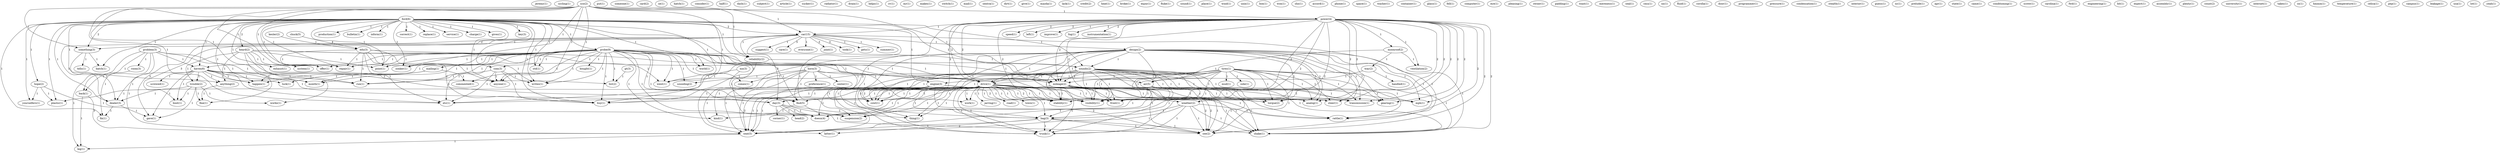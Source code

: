 digraph G {
  jeremy [ label="jeremy(1)" ];
  cycling [ label="cycling(1)" ];
  sco [ label="sco(2)" ];
  power [ label="power(4)" ];
  car [ label="car(15)" ];
  something [ label="something(3)" ];
  reliability [ label="reliability(2)" ];
  zonker [ label="zonker(1)" ];
  repair [ label="repair(1)" ];
  offer [ label="offer(1)" ];
  mileage [ label="mileage(2)" ];
  anyone [ label="anyone(1)" ];
  etc [ label="etc(1)" ];
  run [ label="run(1)" ];
  buy [ label="buy(1)" ];
  writes [ label="writes(1)" ];
  problem [ label="problem(3)" ];
  haven [ label="haven(6)" ];
  happen [ label="happen(1)" ];
  room [ label="room(3)" ];
  fix [ label="fix(1)" ];
  month [ label="month(1)" ];
  back [ label="back(1)" ];
  seat [ label="seat(5)" ];
  leg [ label="leg(1)" ];
  speed [ label="speed(1)" ];
  left [ label="left(1)" ];
  improve [ label="improve(1)" ];
  fog [ label="fog(1)" ];
  drive [ label="drive(1)" ];
  instrumentation [ label="instrumentation(1)" ];
  weather [ label="weather(2)" ];
  moonroof [ label="moonroof(2)" ];
  mph [ label="mph(1)" ];
  gearing [ label="gearing(1)" ];
  rattle [ label="rattle(1)" ];
  bag [ label="bag(3)" ];
  drive [ label="drive(1)" ];
  analog [ label="analog(1)" ];
  trunk [ label="trunk(1)" ];
  steer [ label="steer(1)" ];
  front [ label="front(1)" ];
  stability [ label="stability(1)" ];
  transmission [ label="transmission(1)" ];
  shake [ label="shake(1)" ];
  ventilation [ label="ventilation(2)" ];
  cowl [ label="cowl(1)" ];
  torque [ label="torque(2)" ];
  visibility [ label="visibility(1)" ];
  see [ label="see(2)" ];
  put [ label="put(1)" ];
  someone [ label="someone(1)" ];
  card [ label="card(2)" ];
  se [ label="se(1)" ];
  hatch [ label="hatch(1)" ];
  consider [ label="consider(1)" ];
  ford [ label="ford(6)" ];
  production [ label="production(1)" ];
  heard [ label="heard(2)" ];
  probe [ label="probe(9)" ];
  bulletin [ label="bulletin(1)" ];
  point [ label="point(1)" ];
  sounds [ label="sounds(2)" ];
  inform [ label="inform(1)" ];
  std [ label="std(1)" ];
  com [ label="com(3)" ];
  correct [ label="correct(1)" ];
  dealer [ label="dealer(3)" ];
  replace [ label="replace(1)" ];
  service [ label="service(1)" ];
  charge [ label="charge(1)" ];
  hope [ label="hope(2)" ];
  yourselfers [ label="yourselfers(1)" ];
  engine [ label="engine(3)" ];
  anything [ label="anything(2)" ];
  plastic [ label="plastic(1)" ];
  gives [ label="gives(1)" ];
  doesn [ label="doesn(4)" ];
  world [ label="world(1)" ];
  went [ label="went(1)" ];
  batch [ label="batch(1)" ];
  key [ label="key(3)" ];
  half [ label="half(1)" ];
  care [ label="care(1)" ];
  everyone [ label="everyone(1)" ];
  design [ label="design(2)" ];
  joint [ label="joint(1)" ];
  took [ label="took(1)" ];
  gets [ label="gets(1)" ];
  day [ label="day(3)" ];
  boot [ label="boot(1)" ];
  summer [ label="summer(1)" ];
  suggest [ label="suggest(1)" ];
  gave [ label="gave(1)" ];
  suspension [ label="suspension(2)" ];
  dash [ label="dash(1)" ];
  subject [ label="subject(1)" ];
  article [ label="article(1)" ];
  sucker [ label="sucker(1)" ];
  tells [ label="tells(1)" ];
  radiator [ label="radiator(1)" ];
  horn [ label="horn(3)" ];
  preference [ label="preference(1)" ];
  center [ label="center(1)" ];
  comes [ label="comes(1)" ];
  latter [ label="latter(1)" ];
  sounding [ label="sounding(2)" ];
  air [ label="air(5)" ];
  find [ label="find(5)" ];
  kind [ label="kind(1)" ];
  exhaust [ label="exhaust(1)" ];
  trouble [ label="trouble(2)" ];
  system [ label="system(1)" ];
  works [ label="works(1)" ];
  fine [ label="fine(1)" ];
  drain [ label="drain(1)" ];
  helps [ label="helps(1)" ];
  cv [ label="cv(1)" ];
  mailing [ label="mailing(1)" ];
  bought [ label="bought(1)" ];
  commented [ label="commented(1)" ];
  thing [ label="thing(1)" ];
  work [ label="work(1)" ];
  list [ label="list(2)" ];
  luck [ label="luck(1)" ];
  chuck [ label="chuck(5)" ];
  edu [ label="edu(3)" ];
  mr [ label="mr(1)" ];
  makes [ label="makes(1)" ];
  jarring [ label="jarring(1)" ];
  road [ label="road(1)" ];
  town [ label="town(1)" ];
  switch [ label="switch(1)" ];
  mail [ label="mail(1)" ];
  sentra [ label="sentra(1)" ];
  kesler [ label="kesler(2)" ];
  dirt [ label="dirt(1)" ];
  give [ label="give(1)" ];
  mazda [ label="mazda(1)" ];
  lack [ label="lack(1)" ];
  credit [ label="credit(2)" ];
  heat [ label="heat(1)" ];
  way [ label="way(2)" ];
  broke [ label="broke(1)" ];
  enjoy [ label="enjoy(1)" ];
  fluke [ label="fluke(1)" ];
  sound [ label="sound(1)" ];
  place [ label="place(1)" ];
  wind [ label="wind(1)" ];
  unix [ label="unix(1)" ];
  box [ label="box(1)" ];
  tires [ label="tires(1)" ];
  mud [ label="mud(1)" ];
  side [ label="side(1)" ];
  won [ label="won(1)" ];
  screwed [ label="screwed(1)" ];
  sho [ label="sho(1)" ];
  corner [ label="corner(1)" ];
  head [ label="head(2)" ];
  accord [ label="accord(1)" ];
  phone [ label="phone(1)" ];
  space [ label="space(1)" ];
  washer [ label="washer(1)" ];
  container [ label="container(1)" ];
  glass [ label="glass(1)" ];
  fell [ label="fell(1)" ];
  handled [ label="handled(1)" ];
  computer [ label="computer(1)" ];
  eye [ label="eye(1)" ];
  pleasing [ label="pleasing(1)" ];
  owner [ label="owner(1)" ];
  padding [ label="padding(1)" ];
  want [ label="want(1)" ];
  mereness [ label="mereness(1)" ];
  seal [ label="seal(1)" ];
  cmu [ label="cmu(1)" ];
  nx [ label="nx(1)" ];
  fluid [ label="fluid(1)" ];
  corolla [ label="corolla(1)" ];
  door [ label="door(1)" ];
  programmer [ label="programmer(1)" ];
  pressure [ label="pressure(1)" ];
  condensation [ label="condensation(1)" ];
  stealth [ label="stealth(1)" ];
  interior [ label="interior(1)" ];
  guess [ label="guess(1)" ];
  nc [ label="nc(1)" ];
  prelude [ label="prelude(1)" ];
  apr [ label="apr(1)" ];
  state [ label="state(1)" ];
  came [ label="came(1)" ];
  conditioning [ label="conditioning(1)" ];
  mx [ label="mx(3)" ];
  screw [ label="screw(1)" ];
  carolina [ label="carolina(1)" ];
  fwd [ label="fwd(1)" ];
  engineering [ label="engineering(1)" ];
  bit [ label="bit(1)" ];
  expect [ label="expect(1)" ];
  assembly [ label="assembly(1)" ];
  plenty [ label="plenty(1)" ];
  count [ label="count(2)" ];
  university [ label="university(1)" ];
  internet [ label="internet(1)" ];
  takes [ label="takes(1)" ];
  sx [ label="sx(1)" ];
  hmmm [ label="hmmm(1)" ];
  temperature [ label="temperature(1)" ];
  celica [ label="celica(1)" ];
  pep [ label="pep(1)" ];
  gt [ label="gt(3)" ];
  campus [ label="campus(1)" ];
  leakage [ label="leakage(1)" ];
  usa [ label="usa(1)" ];
  lot [ label="lot(1)" ];
  yeah [ label="yeah(1)" ];
  sco -> power [ label="1" ];
  sco -> car [ label="1" ];
  sco -> something [ label="1" ];
  sco -> reliability [ label="1" ];
  sco -> zonker [ label="1" ];
  sco -> repair [ label="1" ];
  sco -> offer [ label="1" ];
  sco -> mileage [ label="1" ];
  sco -> anyone [ label="1" ];
  sco -> etc [ label="1" ];
  sco -> run [ label="1" ];
  sco -> buy [ label="1" ];
  sco -> writes [ label="1" ];
  problem -> haven [ label="1" ];
  problem -> happen [ label="1" ];
  problem -> room [ label="1" ];
  problem -> fix [ label="1" ];
  problem -> month [ label="1" ];
  problem -> back [ label="1" ];
  problem -> seat [ label="1" ];
  problem -> leg [ label="1" ];
  power -> speed [ label="2" ];
  power -> car [ label="1" ];
  power -> left [ label="2" ];
  power -> improve [ label="1" ];
  power -> fog [ label="2" ];
  power -> drive [ label="2" ];
  power -> instrumentation [ label="2" ];
  power -> weather [ label="2" ];
  power -> moonroof [ label="1" ];
  power -> mph [ label="2" ];
  power -> gearing [ label="2" ];
  power -> rattle [ label="2" ];
  power -> bag [ label="2" ];
  power -> drive [ label="2" ];
  power -> mileage [ label="2" ];
  power -> analog [ label="2" ];
  power -> trunk [ label="2" ];
  power -> steer [ label="2" ];
  power -> front [ label="2" ];
  power -> stability [ label="2" ];
  power -> transmission [ label="2" ];
  power -> shake [ label="2" ];
  power -> ventilation [ label="1" ];
  power -> cowl [ label="2" ];
  power -> seat [ label="2" ];
  power -> torque [ label="2" ];
  power -> visibility [ label="2" ];
  power -> see [ label="2" ];
  ford -> car [ label="2" ];
  ford -> production [ label="1" ];
  ford -> something [ label="2" ];
  ford -> heard [ label="2" ];
  ford -> reliability [ label="1" ];
  ford -> probe [ label="1" ];
  ford -> zonker [ label="1" ];
  ford -> bulletin [ label="1" ];
  ford -> point [ label="1" ];
  ford -> sounds [ label="1" ];
  ford -> inform [ label="1" ];
  ford -> repair [ label="1" ];
  ford -> haven [ label="1" ];
  ford -> offer [ label="1" ];
  ford -> mileage [ label="1" ];
  ford -> std [ label="1" ];
  ford -> com [ label="1" ];
  ford -> anyone [ label="1" ];
  ford -> correct [ label="1" ];
  ford -> dealer [ label="1" ];
  ford -> replace [ label="1" ];
  ford -> etc [ label="1" ];
  ford -> service [ label="1" ];
  ford -> charge [ label="1" ];
  ford -> run [ label="1" ];
  ford -> buy [ label="1" ];
  ford -> hope [ label="1" ];
  ford -> yourselfers [ label="1" ];
  ford -> engine [ label="1" ];
  ford -> anything [ label="1" ];
  ford -> plastic [ label="1" ];
  ford -> fix [ label="1" ];
  ford -> gives [ label="1" ];
  ford -> doesn [ label="1" ];
  ford -> world [ label="1" ];
  ford -> went [ label="1" ];
  ford -> writes [ label="1" ];
  ford -> batch [ label="1" ];
  ford -> key [ label="1" ];
  car -> something [ label="2" ];
  car -> reliability [ label="1" ];
  car -> care [ label="3" ];
  car -> everyone [ label="1" ];
  car -> design [ label="1" ];
  car -> joint [ label="3" ];
  car -> took [ label="3" ];
  car -> gets [ label="1" ];
  car -> day [ label="3" ];
  car -> boot [ label="3" ];
  car -> summer [ label="1" ];
  car -> suggest [ label="1" ];
  car -> dealer [ label="3" ];
  car -> gave [ label="3" ];
  car -> see [ label="1" ];
  car -> suspension [ label="1" ];
  something -> dealer [ label="1" ];
  something -> tells [ label="1" ];
  something -> batch [ label="1" ];
  horn -> preference [ label="1" ];
  horn -> center [ label="1" ];
  horn -> comes [ label="1" ];
  horn -> bag [ label="1" ];
  horn -> latter [ label="1" ];
  horn -> sounding [ label="1" ];
  horn -> air [ label="1" ];
  horn -> find [ label="1" ];
  horn -> kind [ label="1" ];
  heard -> exhaust [ label="1" ];
  heard -> point [ label="1" ];
  heard -> sounds [ label="1" ];
  heard -> trouble [ label="1" ];
  heard -> system [ label="1" ];
  heard -> works [ label="1" ];
  heard -> anything [ label="1" ];
  heard -> fine [ label="1" ];
  heard -> went [ label="1" ];
  reliability -> mileage [ label="1" ];
  reliability -> etc [ label="1" ];
  reliability -> buy [ label="1" ];
  probe -> zonker [ label="1" ];
  probe -> mailing [ label="1" ];
  probe -> drive [ label="1" ];
  probe -> point [ label="1" ];
  probe -> sounds [ label="1" ];
  probe -> comes [ label="1" ];
  probe -> repair [ label="1" ];
  probe -> haven [ label="1" ];
  probe -> happen [ label="1" ];
  probe -> offer [ label="1" ];
  probe -> day [ label="1" ];
  probe -> bought [ label="1" ];
  probe -> drive [ label="1" ];
  probe -> mileage [ label="1" ];
  probe -> commented [ label="1" ];
  probe -> std [ label="1" ];
  probe -> com [ label="1" ];
  probe -> anyone [ label="1" ];
  probe -> thing [ label="1" ];
  probe -> etc [ label="1" ];
  probe -> run [ label="1" ];
  probe -> buy [ label="1" ];
  probe -> sounding [ label="1" ];
  probe -> month [ label="1" ];
  probe -> work [ label="1" ];
  probe -> doesn [ label="1" ];
  probe -> world [ label="1" ];
  probe -> went [ label="1" ];
  probe -> writes [ label="1" ];
  probe -> find [ label="1" ];
  probe -> list [ label="1" ];
  probe -> kind [ label="1" ];
  probe -> suspension [ label="1" ];
  mailing -> happen [ label="1" ];
  mailing -> commented [ label="1" ];
  mailing -> month [ label="1" ];
  mailing -> luck [ label="1" ];
  chuck -> edu [ label="4" ];
  drive -> weather [ label="1" ];
  drive -> jarring [ label="1" ];
  drive -> mph [ label="1" ];
  drive -> gearing [ label="1" ];
  drive -> day [ label="1" ];
  drive -> rattle [ label="1" ];
  drive -> bag [ label="1" ];
  drive -> road [ label="1" ];
  drive -> thing [ label="1" ];
  drive -> trunk [ label="1" ];
  drive -> front [ label="1" ];
  drive -> stability [ label="1" ];
  drive -> shake [ label="1" ];
  drive -> town [ label="1" ];
  drive -> work [ label="1" ];
  drive -> cowl [ label="1" ];
  drive -> seat [ label="1" ];
  drive -> doesn [ label="1" ];
  drive -> visibility [ label="1" ];
  drive -> find [ label="1" ];
  drive -> see [ label="2" ];
  drive -> suspension [ label="1" ];
  kesler -> edu [ label="1" ];
  design -> weather [ label="1" ];
  design -> sounds [ label="1" ];
  design -> mph [ label="1" ];
  design -> gearing [ label="1" ];
  design -> rattle [ label="1" ];
  design -> bag [ label="1" ];
  design -> drive [ label="1" ];
  design -> mileage [ label="1" ];
  design -> analog [ label="1" ];
  design -> trunk [ label="1" ];
  design -> steer [ label="1" ];
  design -> front [ label="1" ];
  design -> stability [ label="1" ];
  design -> transmission [ label="1" ];
  design -> shake [ label="1" ];
  design -> cowl [ label="1" ];
  design -> seat [ label="1" ];
  design -> torque [ label="1" ];
  design -> visibility [ label="1" ];
  weather -> rattle [ label="1" ];
  weather -> bag [ label="1" ];
  weather -> trunk [ label="1" ];
  weather -> shake [ label="1" ];
  weather -> seat [ label="1" ];
  weather -> see [ label="1" ];
  edu -> repair [ label="1" ];
  edu -> offer [ label="1" ];
  edu -> mileage [ label="1" ];
  edu -> anyone [ label="1" ];
  edu -> etc [ label="1" ];
  edu -> run [ label="1" ];
  edu -> buy [ label="1" ];
  edu -> writes [ label="1" ];
  moonroof -> way [ label="1" ];
  moonroof -> ventilation [ label="1" ];
  moonroof -> air [ label="1" ];
  sounds -> mph [ label="1" ];
  sounds -> gearing [ label="1" ];
  sounds -> rattle [ label="1" ];
  sounds -> bag [ label="1" ];
  sounds -> drive [ label="1" ];
  sounds -> mileage [ label="1" ];
  sounds -> analog [ label="1" ];
  sounds -> trunk [ label="1" ];
  sounds -> steer [ label="1" ];
  sounds -> front [ label="1" ];
  sounds -> stability [ label="1" ];
  sounds -> transmission [ label="1" ];
  sounds -> shake [ label="1" ];
  sounds -> cowl [ label="1" ];
  sounds -> seat [ label="1" ];
  sounds -> torque [ label="1" ];
  sounds -> visibility [ label="1" ];
  sounds -> went [ label="1" ];
  sounds -> see [ label="1" ];
  tires -> rattle [ label="1" ];
  tires -> bag [ label="1" ];
  tires -> mud [ label="1" ];
  tires -> drive [ label="1" ];
  tires -> mileage [ label="1" ];
  tires -> side [ label="1" ];
  tires -> analog [ label="1" ];
  tires -> trunk [ label="1" ];
  tires -> steer [ label="1" ];
  tires -> front [ label="1" ];
  tires -> stability [ label="1" ];
  tires -> transmission [ label="1" ];
  tires -> shake [ label="1" ];
  tires -> engine [ label="1" ];
  tires -> cowl [ label="1" ];
  tires -> seat [ label="1" ];
  tires -> torque [ label="1" ];
  tires -> visibility [ label="1" ];
  tires -> see [ label="1" ];
  haven -> happen [ label="1" ];
  haven -> day [ label="1" ];
  haven -> trouble [ label="1" ];
  haven -> boot [ label="1" ];
  haven -> dealer [ label="1" ];
  haven -> screwed [ label="1" ];
  haven -> gave [ label="1" ];
  haven -> anything [ label="1" ];
  haven -> month [ label="1" ];
  haven -> luck [ label="1" ];
  haven -> find [ label="1" ];
  haven -> list [ label="1" ];
  day -> thing [ label="1" ];
  day -> corner [ label="1" ];
  day -> head [ label="1" ];
  day -> doesn [ label="1" ];
  day -> suspension [ label="1" ];
  bag -> latter [ label="2" ];
  bag -> trunk [ label="1" ];
  bag -> shake [ label="1" ];
  bag -> seat [ label="1" ];
  bag -> see [ label="1" ];
  room -> back [ label="1" ];
  way -> handled [ label="1" ];
  way -> air [ label="1" ];
  drive -> road [ label="1" ];
  drive -> thing [ label="1" ];
  drive -> trunk [ label="1" ];
  drive -> front [ label="1" ];
  drive -> stability [ label="1" ];
  drive -> shake [ label="1" ];
  drive -> town [ label="1" ];
  drive -> work [ label="1" ];
  drive -> cowl [ label="1" ];
  drive -> seat [ label="1" ];
  drive -> doesn [ label="1" ];
  drive -> visibility [ label="1" ];
  drive -> find [ label="1" ];
  drive -> see [ label="2" ];
  drive -> suspension [ label="1" ];
  mileage -> analog [ label="1" ];
  mileage -> trunk [ label="1" ];
  mileage -> steer [ label="1" ];
  mileage -> front [ label="1" ];
  mileage -> etc [ label="1" ];
  mileage -> stability [ label="1" ];
  mileage -> transmission [ label="1" ];
  mileage -> shake [ label="1" ];
  mileage -> buy [ label="1" ];
  mileage -> cowl [ label="1" ];
  mileage -> seat [ label="1" ];
  mileage -> torque [ label="1" ];
  mileage -> visibility [ label="1" ];
  mileage -> see [ label="1" ];
  trouble -> boot [ label="1" ];
  trouble -> dealer [ label="1" ];
  trouble -> works [ label="1" ];
  trouble -> gave [ label="1" ];
  trouble -> fine [ label="1" ];
  com -> anyone [ label="1" ];
  com -> etc [ label="1" ];
  com -> run [ label="1" ];
  com -> buy [ label="1" ];
  com -> writes [ label="1" ];
  dealer -> gave [ label="1" ];
  dealer -> fix [ label="1" ];
  mx -> went [ label="1" ];
  mx -> find [ label="1" ];
  hope -> yourselfers [ label="1" ];
  hope -> plastic [ label="1" ];
  hope -> doesn [ label="1" ];
  engine -> plastic [ label="1" ];
  engine -> cowl [ label="2" ];
  engine -> seat [ label="2" ];
  engine -> doesn [ label="1" ];
  engine -> torque [ label="2" ];
  engine -> visibility [ label="2" ];
  engine -> see [ label="2" ];
  anything -> fine [ label="1" ];
  back -> seat [ label="3" ];
  back -> leg [ label="1" ];
  air -> seat [ label="1" ];
  air -> doesn [ label="1" ];
  air -> torque [ label="1" ];
  air -> visibility [ label="1" ];
  air -> see [ label="1" ];
  seat -> leg [ label="1" ];
  gt -> list [ label="1" ];
  find -> see [ label="1" ];
  find -> kind [ label="1" ];
}
